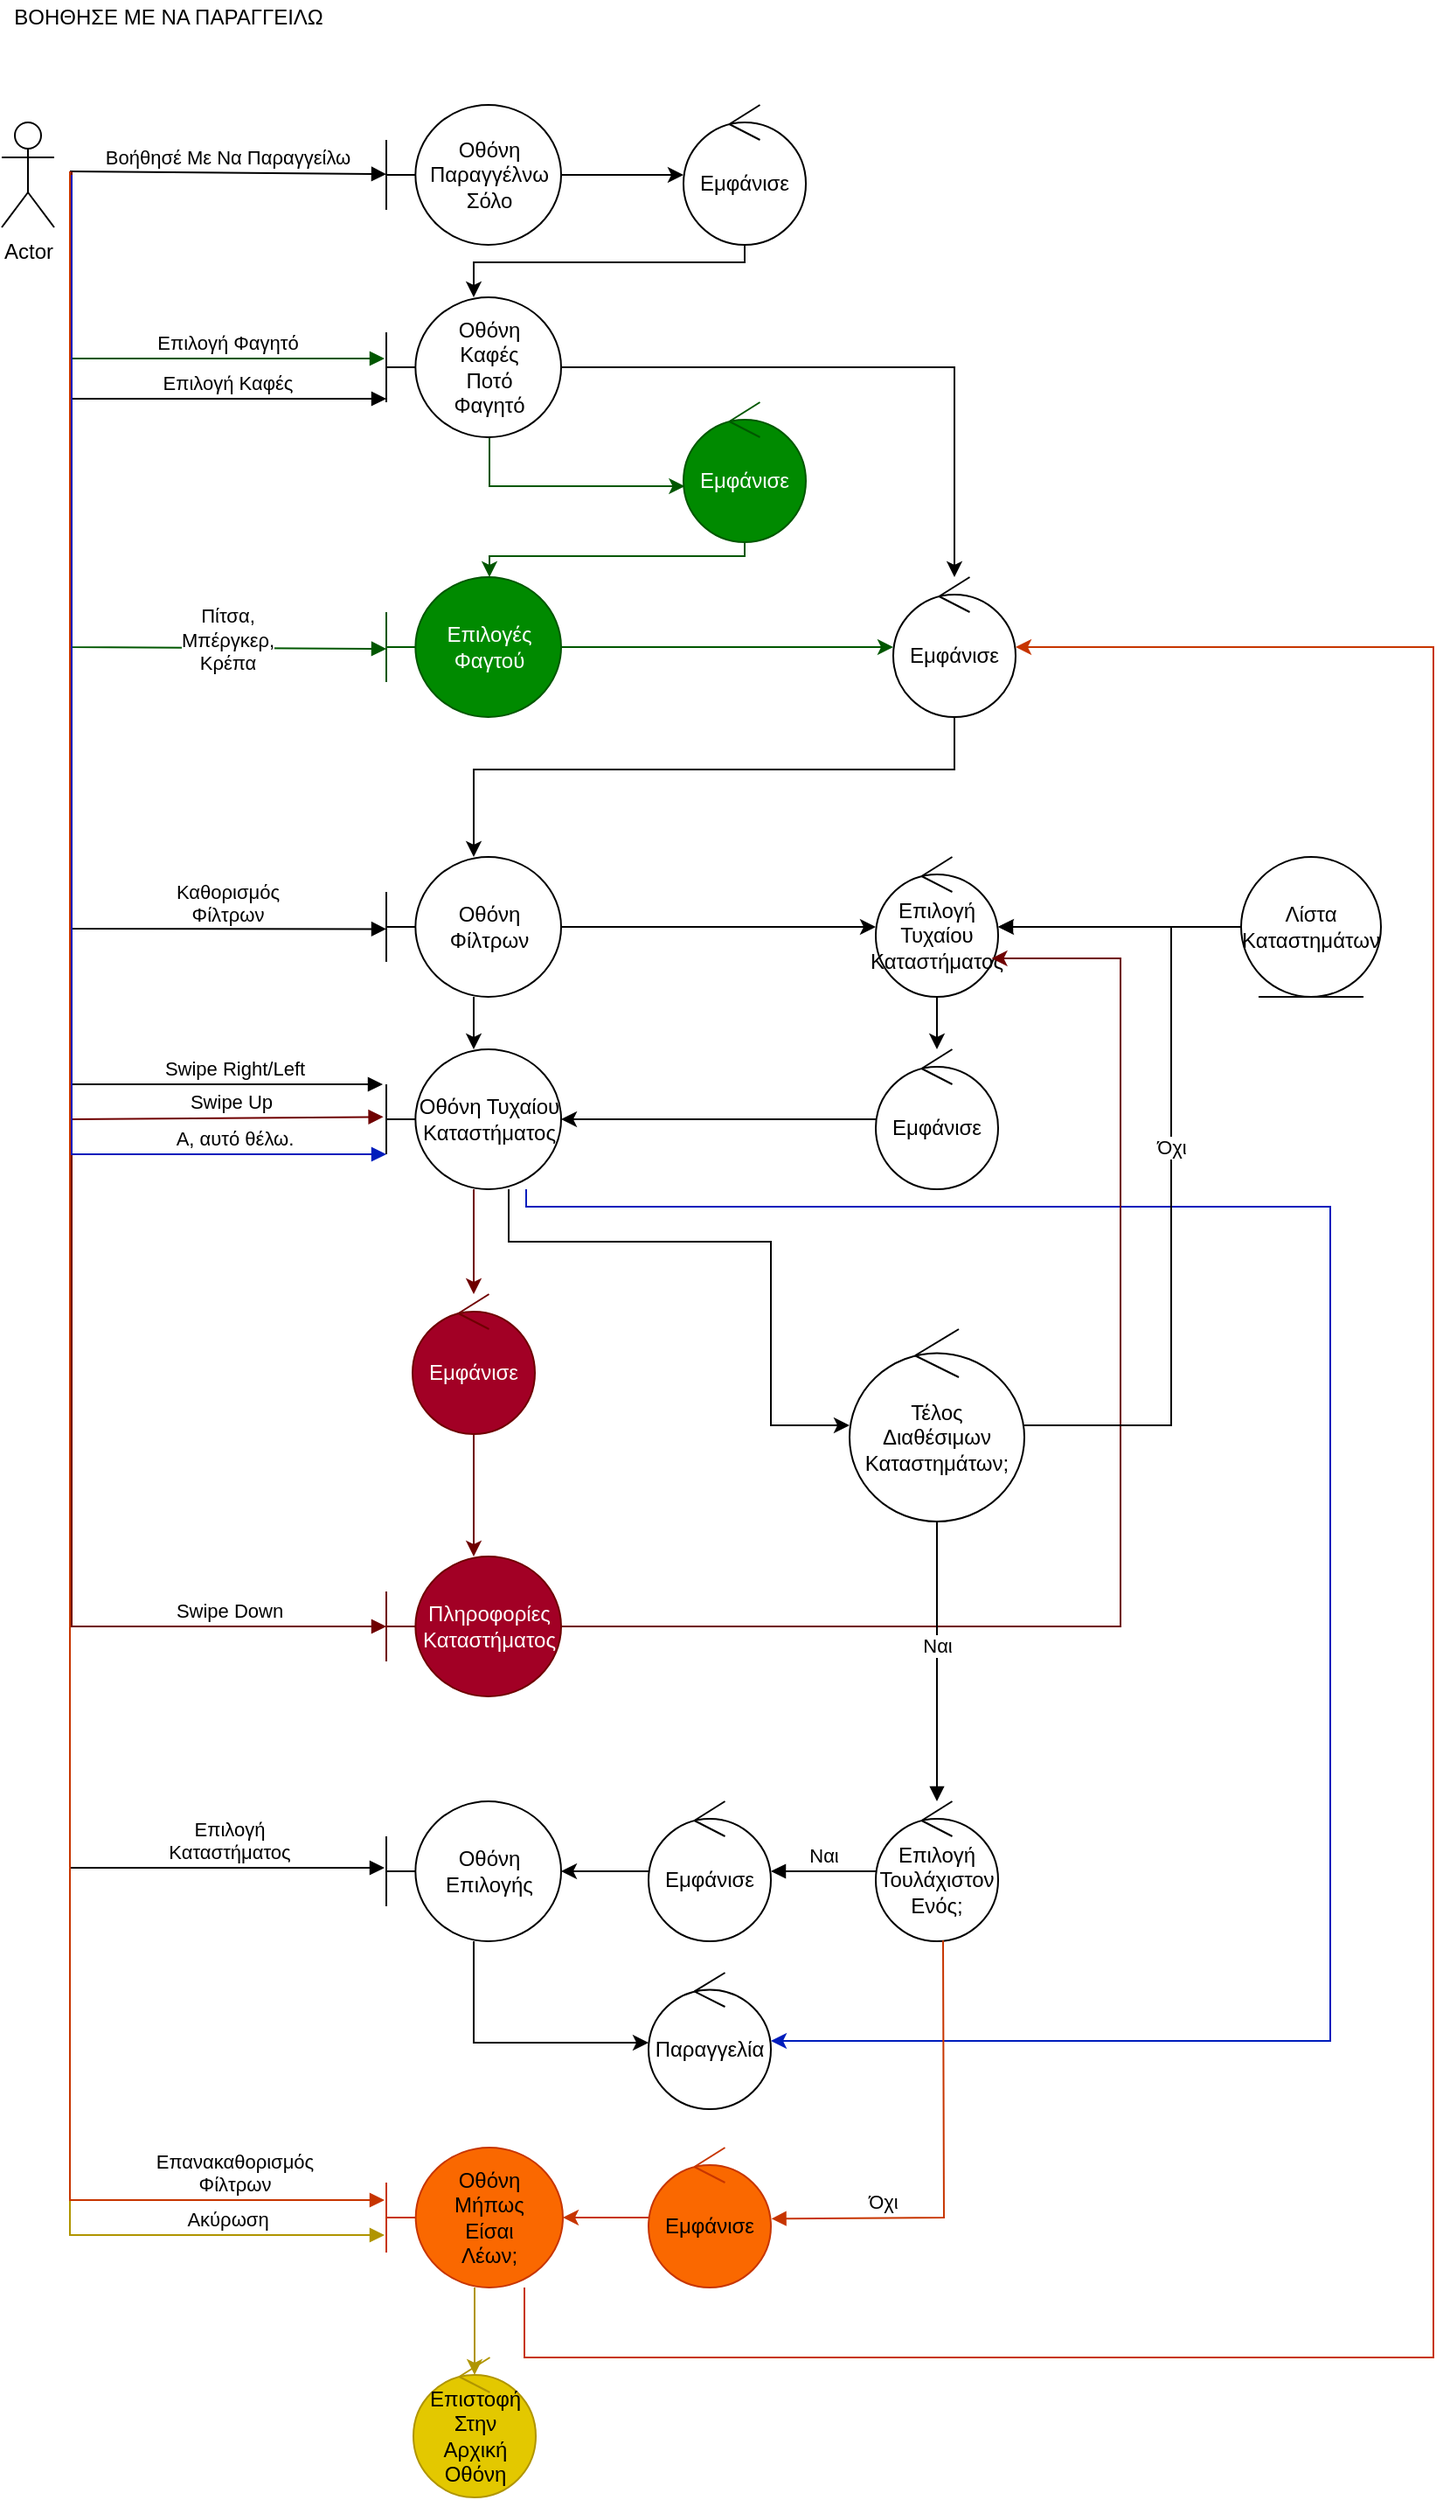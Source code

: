 <mxfile version="17.5.0"><diagram id="_NEF_zK0TXl3RWh3A6Ux" name="Page-1"><mxGraphModel dx="1185" dy="638" grid="1" gridSize="10" guides="1" tooltips="1" connect="1" arrows="1" fold="1" page="1" pageScale="1" pageWidth="850" pageHeight="1100" math="0" shadow="0"><root><mxCell id="0"/><mxCell id="1" parent="0"/><mxCell id="VGltN-xVdtFaa_U-IgUX-1" value="Actor" style="shape=umlActor;verticalLabelPosition=bottom;verticalAlign=top;html=1;" vertex="1" parent="1"><mxGeometry x="360" y="170" width="30" height="60" as="geometry"/></mxCell><mxCell id="VGltN-xVdtFaa_U-IgUX-2" style="edgeStyle=orthogonalEdgeStyle;rounded=0;orthogonalLoop=1;jettySize=auto;html=1;" edge="1" parent="1" source="VGltN-xVdtFaa_U-IgUX-3" target="VGltN-xVdtFaa_U-IgUX-35"><mxGeometry relative="1" as="geometry"/></mxCell><mxCell id="VGltN-xVdtFaa_U-IgUX-3" value="Οθόνη Παραγγέλνω&lt;br&gt;Σόλο" style="shape=umlBoundary;whiteSpace=wrap;html=1;" vertex="1" parent="1"><mxGeometry x="580" y="160" width="100" height="80" as="geometry"/></mxCell><mxCell id="VGltN-xVdtFaa_U-IgUX-4" value="Βοήθησέ Με Να Παραγγείλω" style="html=1;verticalAlign=bottom;endArrow=block;rounded=0;" edge="1" parent="1" target="VGltN-xVdtFaa_U-IgUX-3"><mxGeometry width="80" relative="1" as="geometry"><mxPoint x="399" y="198" as="sourcePoint"/><mxPoint x="510" y="199.5" as="targetPoint"/></mxGeometry></mxCell><mxCell id="VGltN-xVdtFaa_U-IgUX-5" style="edgeStyle=orthogonalEdgeStyle;rounded=0;orthogonalLoop=1;jettySize=auto;html=1;" edge="1" parent="1" source="VGltN-xVdtFaa_U-IgUX-7" target="VGltN-xVdtFaa_U-IgUX-32"><mxGeometry relative="1" as="geometry"/></mxCell><mxCell id="VGltN-xVdtFaa_U-IgUX-6" style="edgeStyle=orthogonalEdgeStyle;rounded=0;orthogonalLoop=1;jettySize=auto;html=1;fillColor=#008a00;strokeColor=#005700;" edge="1" parent="1" source="VGltN-xVdtFaa_U-IgUX-7" target="VGltN-xVdtFaa_U-IgUX-27"><mxGeometry relative="1" as="geometry"><Array as="points"><mxPoint x="639" y="378"/></Array></mxGeometry></mxCell><mxCell id="VGltN-xVdtFaa_U-IgUX-7" value="Οθόνη&lt;br&gt;Καφές&lt;br&gt;Ποτό&lt;br&gt;Φαγητό" style="shape=umlBoundary;whiteSpace=wrap;html=1;" vertex="1" parent="1"><mxGeometry x="580" y="270" width="100" height="80" as="geometry"/></mxCell><mxCell id="VGltN-xVdtFaa_U-IgUX-8" value="Επιλογή Καφές" style="html=1;verticalAlign=bottom;endArrow=block;rounded=0;entryX=0;entryY=0.725;entryDx=0;entryDy=0;entryPerimeter=0;" edge="1" parent="1" target="VGltN-xVdtFaa_U-IgUX-7"><mxGeometry x="0.409" width="80" relative="1" as="geometry"><mxPoint x="400" y="200" as="sourcePoint"/><mxPoint x="570" y="340" as="targetPoint"/><Array as="points"><mxPoint x="400" y="328"/></Array><mxPoint as="offset"/></mxGeometry></mxCell><mxCell id="VGltN-xVdtFaa_U-IgUX-9" value="" style="edgeStyle=orthogonalEdgeStyle;rounded=0;orthogonalLoop=1;jettySize=auto;html=1;" edge="1" parent="1" source="VGltN-xVdtFaa_U-IgUX-11" target="VGltN-xVdtFaa_U-IgUX-15"><mxGeometry relative="1" as="geometry"/></mxCell><mxCell id="VGltN-xVdtFaa_U-IgUX-10" style="edgeStyle=orthogonalEdgeStyle;rounded=0;orthogonalLoop=1;jettySize=auto;html=1;" edge="1" parent="1" source="VGltN-xVdtFaa_U-IgUX-11" target="VGltN-xVdtFaa_U-IgUX-19"><mxGeometry relative="1" as="geometry"/></mxCell><mxCell id="VGltN-xVdtFaa_U-IgUX-11" value="Οθόνη&lt;br&gt;Φίλτρων" style="shape=umlBoundary;whiteSpace=wrap;html=1;" vertex="1" parent="1"><mxGeometry x="580" y="590" width="100" height="80" as="geometry"/></mxCell><mxCell id="VGltN-xVdtFaa_U-IgUX-12" value="Καθορισμός&lt;br&gt;Φίλτρων" style="html=1;verticalAlign=bottom;endArrow=block;rounded=0;entryX=0;entryY=0.515;entryDx=0;entryDy=0;entryPerimeter=0;" edge="1" parent="1" target="VGltN-xVdtFaa_U-IgUX-11"><mxGeometry x="0.702" y="-1" width="80" relative="1" as="geometry"><mxPoint x="400" y="200" as="sourcePoint"/><mxPoint x="580" y="620" as="targetPoint"/><Array as="points"><mxPoint x="400" y="631"/></Array><mxPoint as="offset"/></mxGeometry></mxCell><mxCell id="VGltN-xVdtFaa_U-IgUX-13" value="" style="edgeStyle=orthogonalEdgeStyle;rounded=0;orthogonalLoop=1;jettySize=auto;html=1;fillColor=#a20025;strokeColor=#6F0000;" edge="1" parent="1" source="VGltN-xVdtFaa_U-IgUX-15" target="VGltN-xVdtFaa_U-IgUX-38"><mxGeometry relative="1" as="geometry"/></mxCell><mxCell id="VGltN-xVdtFaa_U-IgUX-14" style="edgeStyle=orthogonalEdgeStyle;rounded=0;orthogonalLoop=1;jettySize=auto;html=1;" edge="1" parent="1" source="VGltN-xVdtFaa_U-IgUX-15" target="VGltN-xVdtFaa_U-IgUX-25"><mxGeometry relative="1" as="geometry"><mxPoint x="680" y="970" as="targetPoint"/><Array as="points"><mxPoint x="650" y="810"/><mxPoint x="800" y="810"/><mxPoint x="800" y="915"/></Array></mxGeometry></mxCell><mxCell id="VGltN-xVdtFaa_U-IgUX-61" style="edgeStyle=orthogonalEdgeStyle;rounded=0;orthogonalLoop=1;jettySize=auto;html=1;fillColor=#0050ef;strokeColor=#001DBC;" edge="1" parent="1" source="VGltN-xVdtFaa_U-IgUX-15" target="VGltN-xVdtFaa_U-IgUX-59"><mxGeometry relative="1" as="geometry"><Array as="points"><mxPoint x="660" y="790"/><mxPoint x="1120" y="790"/><mxPoint x="1120" y="1267"/></Array></mxGeometry></mxCell><mxCell id="VGltN-xVdtFaa_U-IgUX-15" value="Οθόνη Τυχαίου&lt;br&gt;Καταστήματος" style="shape=umlBoundary;whiteSpace=wrap;html=1;" vertex="1" parent="1"><mxGeometry x="580" y="700" width="100" height="80" as="geometry"/></mxCell><mxCell id="VGltN-xVdtFaa_U-IgUX-16" style="edgeStyle=orthogonalEdgeStyle;rounded=0;orthogonalLoop=1;jettySize=auto;html=1;" edge="1" parent="1" source="VGltN-xVdtFaa_U-IgUX-17" target="VGltN-xVdtFaa_U-IgUX-15"><mxGeometry relative="1" as="geometry"/></mxCell><mxCell id="VGltN-xVdtFaa_U-IgUX-17" value="Εμφάνισε" style="ellipse;shape=umlControl;whiteSpace=wrap;html=1;" vertex="1" parent="1"><mxGeometry x="860" y="700" width="70" height="80" as="geometry"/></mxCell><mxCell id="VGltN-xVdtFaa_U-IgUX-18" style="edgeStyle=orthogonalEdgeStyle;rounded=0;orthogonalLoop=1;jettySize=auto;html=1;" edge="1" parent="1" source="VGltN-xVdtFaa_U-IgUX-19" target="VGltN-xVdtFaa_U-IgUX-17"><mxGeometry relative="1" as="geometry"/></mxCell><mxCell id="VGltN-xVdtFaa_U-IgUX-19" value="Επιλογή&lt;br&gt;Τυχαίου&lt;br&gt;Καταστήματος" style="ellipse;shape=umlControl;whiteSpace=wrap;html=1;" vertex="1" parent="1"><mxGeometry x="860" y="590" width="70" height="80" as="geometry"/></mxCell><mxCell id="VGltN-xVdtFaa_U-IgUX-20" style="edgeStyle=orthogonalEdgeStyle;rounded=0;orthogonalLoop=1;jettySize=auto;html=1;" edge="1" parent="1" source="VGltN-xVdtFaa_U-IgUX-21" target="VGltN-xVdtFaa_U-IgUX-19"><mxGeometry relative="1" as="geometry"><Array as="points"><mxPoint x="979" y="630"/><mxPoint x="979" y="630"/></Array></mxGeometry></mxCell><mxCell id="VGltN-xVdtFaa_U-IgUX-21" value="Λίστα&lt;br&gt;Καταστημάτων" style="ellipse;shape=umlEntity;whiteSpace=wrap;html=1;" vertex="1" parent="1"><mxGeometry x="1069" y="590" width="80" height="80" as="geometry"/></mxCell><mxCell id="VGltN-xVdtFaa_U-IgUX-22" value="Swipe Right/Left" style="html=1;verticalAlign=bottom;endArrow=block;rounded=0;" edge="1" parent="1"><mxGeometry x="0.756" width="80" relative="1" as="geometry"><mxPoint x="400" y="200" as="sourcePoint"/><mxPoint x="578" y="720" as="targetPoint"/><Array as="points"><mxPoint x="400" y="720"/></Array><mxPoint as="offset"/></mxGeometry></mxCell><mxCell id="VGltN-xVdtFaa_U-IgUX-23" style="edgeStyle=orthogonalEdgeStyle;rounded=0;orthogonalLoop=1;jettySize=auto;html=1;fillColor=#a20025;strokeColor=#6F0000;" edge="1" parent="1" source="VGltN-xVdtFaa_U-IgUX-24" target="VGltN-xVdtFaa_U-IgUX-19"><mxGeometry relative="1" as="geometry"><mxPoint x="990" y="880" as="targetPoint"/><Array as="points"><mxPoint x="1000" y="1030"/><mxPoint x="1000" y="648"/></Array></mxGeometry></mxCell><mxCell id="VGltN-xVdtFaa_U-IgUX-24" value="Πληροφορίες&lt;br&gt;Καταστήματος" style="shape=umlBoundary;whiteSpace=wrap;html=1;fillColor=#a20025;fontColor=#ffffff;strokeColor=#6F0000;" vertex="1" parent="1"><mxGeometry x="580" y="990" width="100" height="80" as="geometry"/></mxCell><mxCell id="VGltN-xVdtFaa_U-IgUX-25" value="Τέλος&lt;br&gt;Διαθέσιμων&lt;br&gt;Καταστημάτων;" style="ellipse;shape=umlControl;whiteSpace=wrap;html=1;" vertex="1" parent="1"><mxGeometry x="845" y="860" width="100" height="110" as="geometry"/></mxCell><mxCell id="VGltN-xVdtFaa_U-IgUX-26" style="edgeStyle=orthogonalEdgeStyle;rounded=0;orthogonalLoop=1;jettySize=auto;html=1;fillColor=#008a00;strokeColor=#005700;" edge="1" parent="1" source="VGltN-xVdtFaa_U-IgUX-27" target="VGltN-xVdtFaa_U-IgUX-29"><mxGeometry relative="1" as="geometry"><Array as="points"><mxPoint x="785" y="418"/><mxPoint x="639" y="418"/></Array></mxGeometry></mxCell><mxCell id="VGltN-xVdtFaa_U-IgUX-27" value="Εμφάνισε" style="ellipse;shape=umlControl;whiteSpace=wrap;html=1;fillColor=#008a00;fontColor=#ffffff;strokeColor=#005700;" vertex="1" parent="1"><mxGeometry x="750" y="330" width="70" height="80" as="geometry"/></mxCell><mxCell id="VGltN-xVdtFaa_U-IgUX-28" style="edgeStyle=orthogonalEdgeStyle;rounded=0;orthogonalLoop=1;jettySize=auto;html=1;fillColor=#008a00;strokeColor=#005700;" edge="1" parent="1" source="VGltN-xVdtFaa_U-IgUX-29" target="VGltN-xVdtFaa_U-IgUX-32"><mxGeometry relative="1" as="geometry"/></mxCell><mxCell id="VGltN-xVdtFaa_U-IgUX-29" value="Επιλογές&lt;br&gt;Φαγτού" style="shape=umlBoundary;whiteSpace=wrap;html=1;fillColor=#008a00;fontColor=#ffffff;strokeColor=#005700;" vertex="1" parent="1"><mxGeometry x="580" y="430" width="100" height="80" as="geometry"/></mxCell><mxCell id="VGltN-xVdtFaa_U-IgUX-30" value="Επιλογή Φαγητό" style="html=1;verticalAlign=bottom;endArrow=block;rounded=0;fillColor=#008a00;strokeColor=#005700;" edge="1" parent="1"><mxGeometry x="0.366" width="80" relative="1" as="geometry"><mxPoint x="400" y="200" as="sourcePoint"/><mxPoint x="579" y="305" as="targetPoint"/><Array as="points"><mxPoint x="400" y="305"/></Array><mxPoint as="offset"/></mxGeometry></mxCell><mxCell id="VGltN-xVdtFaa_U-IgUX-31" style="edgeStyle=orthogonalEdgeStyle;rounded=0;orthogonalLoop=1;jettySize=auto;html=1;" edge="1" parent="1" source="VGltN-xVdtFaa_U-IgUX-32" target="VGltN-xVdtFaa_U-IgUX-11"><mxGeometry relative="1" as="geometry"><Array as="points"><mxPoint x="905" y="540"/><mxPoint x="630" y="540"/></Array></mxGeometry></mxCell><mxCell id="VGltN-xVdtFaa_U-IgUX-32" value="Εμφάνισε" style="ellipse;shape=umlControl;whiteSpace=wrap;html=1;" vertex="1" parent="1"><mxGeometry x="870" y="430" width="70" height="80" as="geometry"/></mxCell><mxCell id="VGltN-xVdtFaa_U-IgUX-33" value="Πίτσα, &lt;br&gt;Μπέργκερ, &lt;br&gt;Κρέπα" style="html=1;verticalAlign=bottom;endArrow=block;rounded=0;entryX=0;entryY=0.513;entryDx=0;entryDy=0;entryPerimeter=0;fillColor=#008a00;strokeColor=#005700;" edge="1" parent="1" target="VGltN-xVdtFaa_U-IgUX-29"><mxGeometry x="0.596" y="-17" width="80" relative="1" as="geometry"><mxPoint x="400" y="200" as="sourcePoint"/><mxPoint x="900" y="390" as="targetPoint"/><Array as="points"><mxPoint x="400" y="470"/></Array><mxPoint as="offset"/></mxGeometry></mxCell><mxCell id="VGltN-xVdtFaa_U-IgUX-34" style="edgeStyle=orthogonalEdgeStyle;rounded=0;orthogonalLoop=1;jettySize=auto;html=1;" edge="1" parent="1" source="VGltN-xVdtFaa_U-IgUX-35" target="VGltN-xVdtFaa_U-IgUX-7"><mxGeometry relative="1" as="geometry"><mxPoint x="770" y="310" as="targetPoint"/><Array as="points"><mxPoint x="785" y="250"/><mxPoint x="630" y="250"/></Array></mxGeometry></mxCell><mxCell id="VGltN-xVdtFaa_U-IgUX-35" value="Εμφάνισε" style="ellipse;shape=umlControl;whiteSpace=wrap;html=1;" vertex="1" parent="1"><mxGeometry x="750" y="160" width="70" height="80" as="geometry"/></mxCell><mxCell id="VGltN-xVdtFaa_U-IgUX-36" value="Swipe Up" style="html=1;verticalAlign=bottom;endArrow=block;rounded=0;fillColor=#a20025;strokeColor=#6F0000;entryX=-0.017;entryY=0.483;entryDx=0;entryDy=0;entryPerimeter=0;" edge="1" parent="1" target="VGltN-xVdtFaa_U-IgUX-15"><mxGeometry x="0.759" width="80" relative="1" as="geometry"><mxPoint x="400" y="200" as="sourcePoint"/><mxPoint x="580" y="754" as="targetPoint"/><Array as="points"><mxPoint x="400" y="740"/></Array><mxPoint as="offset"/></mxGeometry></mxCell><mxCell id="VGltN-xVdtFaa_U-IgUX-37" value="" style="edgeStyle=orthogonalEdgeStyle;rounded=0;orthogonalLoop=1;jettySize=auto;html=1;fillColor=#a20025;strokeColor=#6F0000;" edge="1" parent="1" source="VGltN-xVdtFaa_U-IgUX-38" target="VGltN-xVdtFaa_U-IgUX-24"><mxGeometry relative="1" as="geometry"><Array as="points"><mxPoint x="630" y="840"/><mxPoint x="630" y="840"/></Array></mxGeometry></mxCell><mxCell id="VGltN-xVdtFaa_U-IgUX-38" value="Εμφάνισε" style="ellipse;shape=umlControl;whiteSpace=wrap;html=1;fillColor=#a20025;fontColor=#ffffff;strokeColor=#6F0000;" vertex="1" parent="1"><mxGeometry x="595" y="840" width="70" height="80" as="geometry"/></mxCell><mxCell id="VGltN-xVdtFaa_U-IgUX-39" value="Swipe Down" style="html=1;verticalAlign=bottom;endArrow=block;rounded=0;fillColor=#a20025;strokeColor=#6F0000;" edge="1" parent="1"><mxGeometry x="0.822" width="80" relative="1" as="geometry"><mxPoint x="400" y="198" as="sourcePoint"/><mxPoint x="580" y="1030" as="targetPoint"/><Array as="points"><mxPoint x="400" y="1030"/></Array><mxPoint as="offset"/></mxGeometry></mxCell><mxCell id="VGltN-xVdtFaa_U-IgUX-40" value="ΒΟΗΘΗΣΕ ΜΕ ΝΑ ΠΑΡΑΓΓΕΙΛΩ" style="text;html=1;align=center;verticalAlign=middle;resizable=0;points=[];autosize=1;strokeColor=none;fillColor=none;" vertex="1" parent="1"><mxGeometry x="360" y="100" width="190" height="20" as="geometry"/></mxCell><mxCell id="VGltN-xVdtFaa_U-IgUX-41" value="Ναι" style="html=1;verticalAlign=bottom;endArrow=block;rounded=0;" edge="1" parent="1" source="VGltN-xVdtFaa_U-IgUX-25" target="VGltN-xVdtFaa_U-IgUX-46"><mxGeometry width="80" relative="1" as="geometry"><mxPoint x="945" y="920" as="sourcePoint"/><mxPoint x="895" y="1090" as="targetPoint"/></mxGeometry></mxCell><mxCell id="VGltN-xVdtFaa_U-IgUX-42" style="edgeStyle=orthogonalEdgeStyle;rounded=0;orthogonalLoop=1;jettySize=auto;html=1;" edge="1" parent="1" source="VGltN-xVdtFaa_U-IgUX-43" target="VGltN-xVdtFaa_U-IgUX-45"><mxGeometry relative="1" as="geometry"/></mxCell><mxCell id="VGltN-xVdtFaa_U-IgUX-43" value="Εμφάνισε" style="ellipse;shape=umlControl;whiteSpace=wrap;html=1;" vertex="1" parent="1"><mxGeometry x="730" y="1130" width="70" height="80" as="geometry"/></mxCell><mxCell id="VGltN-xVdtFaa_U-IgUX-44" style="edgeStyle=orthogonalEdgeStyle;rounded=0;orthogonalLoop=1;jettySize=auto;html=1;" edge="1" parent="1" source="VGltN-xVdtFaa_U-IgUX-45" target="VGltN-xVdtFaa_U-IgUX-59"><mxGeometry relative="1" as="geometry"><Array as="points"><mxPoint x="630" y="1268"/></Array></mxGeometry></mxCell><mxCell id="VGltN-xVdtFaa_U-IgUX-45" value="Οθόνη&lt;br&gt;Επιλογής" style="shape=umlBoundary;whiteSpace=wrap;html=1;" vertex="1" parent="1"><mxGeometry x="580" y="1130" width="100" height="80" as="geometry"/></mxCell><mxCell id="VGltN-xVdtFaa_U-IgUX-46" value="Επιλογή&lt;br&gt;Τουλάχιστον&lt;br&gt;Ενός;" style="ellipse;shape=umlControl;whiteSpace=wrap;html=1;" vertex="1" parent="1"><mxGeometry x="860" y="1130" width="70" height="80" as="geometry"/></mxCell><mxCell id="VGltN-xVdtFaa_U-IgUX-47" value="Επιλογή&lt;br&gt;Καταστήματος" style="html=1;verticalAlign=bottom;endArrow=block;rounded=0;" edge="1" parent="1"><mxGeometry x="0.844" width="80" relative="1" as="geometry"><mxPoint x="399" y="198" as="sourcePoint"/><mxPoint x="579" y="1168" as="targetPoint"/><Array as="points"><mxPoint x="399" y="1168"/></Array><mxPoint as="offset"/></mxGeometry></mxCell><mxCell id="VGltN-xVdtFaa_U-IgUX-48" value="Ναι" style="html=1;verticalAlign=bottom;endArrow=block;rounded=0;" edge="1" parent="1" source="VGltN-xVdtFaa_U-IgUX-46" target="VGltN-xVdtFaa_U-IgUX-43"><mxGeometry width="80" relative="1" as="geometry"><mxPoint x="779" y="1118" as="sourcePoint"/><mxPoint x="859" y="1118" as="targetPoint"/></mxGeometry></mxCell><mxCell id="VGltN-xVdtFaa_U-IgUX-49" value="Όχι" style="html=1;verticalAlign=bottom;endArrow=block;rounded=0;" edge="1" parent="1" source="VGltN-xVdtFaa_U-IgUX-25" target="VGltN-xVdtFaa_U-IgUX-19"><mxGeometry width="80" relative="1" as="geometry"><mxPoint x="949" y="748" as="sourcePoint"/><mxPoint x="1029" y="748" as="targetPoint"/><Array as="points"><mxPoint x="1029" y="915"/><mxPoint x="1029" y="630"/></Array></mxGeometry></mxCell><mxCell id="VGltN-xVdtFaa_U-IgUX-50" value="Όχι" style="html=1;verticalAlign=bottom;endArrow=block;rounded=0;exitX=0.55;exitY=0.995;exitDx=0;exitDy=0;exitPerimeter=0;entryX=1.004;entryY=0.508;entryDx=0;entryDy=0;entryPerimeter=0;fillColor=#fa6800;strokeColor=#C73500;" edge="1" parent="1" source="VGltN-xVdtFaa_U-IgUX-46" target="VGltN-xVdtFaa_U-IgUX-52"><mxGeometry x="0.506" width="80" relative="1" as="geometry"><mxPoint x="709" y="1338" as="sourcePoint"/><mxPoint x="899" y="1348" as="targetPoint"/><Array as="points"><mxPoint x="899" y="1368"/></Array><mxPoint as="offset"/></mxGeometry></mxCell><mxCell id="VGltN-xVdtFaa_U-IgUX-51" style="edgeStyle=orthogonalEdgeStyle;rounded=0;orthogonalLoop=1;jettySize=auto;html=1;fillColor=#fa6800;strokeColor=#C73500;" edge="1" parent="1" source="VGltN-xVdtFaa_U-IgUX-52" target="VGltN-xVdtFaa_U-IgUX-55"><mxGeometry relative="1" as="geometry"/></mxCell><mxCell id="VGltN-xVdtFaa_U-IgUX-52" value="Εμφάνισε" style="ellipse;shape=umlControl;whiteSpace=wrap;html=1;fillColor=#fa6800;fontColor=#000000;strokeColor=#C73500;" vertex="1" parent="1"><mxGeometry x="730" y="1328" width="70" height="80" as="geometry"/></mxCell><mxCell id="VGltN-xVdtFaa_U-IgUX-53" style="edgeStyle=orthogonalEdgeStyle;rounded=0;orthogonalLoop=1;jettySize=auto;html=1;fillColor=#fa6800;strokeColor=#C73500;" edge="1" parent="1" source="VGltN-xVdtFaa_U-IgUX-55" target="VGltN-xVdtFaa_U-IgUX-32"><mxGeometry relative="1" as="geometry"><Array as="points"><mxPoint x="659" y="1448"/><mxPoint x="1179" y="1448"/><mxPoint x="1179" y="470"/></Array></mxGeometry></mxCell><mxCell id="VGltN-xVdtFaa_U-IgUX-54" style="edgeStyle=orthogonalEdgeStyle;rounded=0;orthogonalLoop=1;jettySize=auto;html=1;fillColor=#e3c800;strokeColor=#B09500;" edge="1" parent="1" source="VGltN-xVdtFaa_U-IgUX-55"><mxGeometry relative="1" as="geometry"><mxPoint x="630.5" y="1458" as="targetPoint"/></mxGeometry></mxCell><mxCell id="VGltN-xVdtFaa_U-IgUX-55" value="Οθόνη&lt;br&gt;Μήπως&lt;br&gt;Είσαι&lt;br&gt;Λέων;" style="shape=umlBoundary;whiteSpace=wrap;html=1;direction=east;fillColor=#fa6800;fontColor=#000000;strokeColor=#C73500;" vertex="1" parent="1"><mxGeometry x="580" y="1328" width="101" height="80" as="geometry"/></mxCell><mxCell id="VGltN-xVdtFaa_U-IgUX-56" value="Ακύρωση" style="html=1;verticalAlign=bottom;endArrow=block;rounded=0;fillColor=#e3c800;strokeColor=#B09500;" edge="1" parent="1"><mxGeometry x="0.868" width="80" relative="1" as="geometry"><mxPoint x="399" y="198" as="sourcePoint"/><mxPoint x="579" y="1378" as="targetPoint"/><Array as="points"><mxPoint x="399" y="1378"/></Array><mxPoint as="offset"/></mxGeometry></mxCell><mxCell id="VGltN-xVdtFaa_U-IgUX-57" value="Επανακαθορισμός&lt;br&gt;Φίλτρων" style="html=1;verticalAlign=bottom;endArrow=block;rounded=0;fillColor=#fa6800;strokeColor=#C73500;" edge="1" parent="1"><mxGeometry x="0.87" width="80" relative="1" as="geometry"><mxPoint x="399" y="198" as="sourcePoint"/><mxPoint x="579" y="1358" as="targetPoint"/><Array as="points"><mxPoint x="399" y="1358"/></Array><mxPoint x="1" as="offset"/></mxGeometry></mxCell><mxCell id="VGltN-xVdtFaa_U-IgUX-58" value="Επιστοφή&lt;br&gt;Στην&lt;br&gt;Αρχική&lt;br&gt;Οθόνη" style="ellipse;shape=umlControl;whiteSpace=wrap;html=1;fillColor=#e3c800;fontColor=#000000;strokeColor=#B09500;" vertex="1" parent="1"><mxGeometry x="595.5" y="1448" width="70" height="80" as="geometry"/></mxCell><mxCell id="VGltN-xVdtFaa_U-IgUX-59" value="Παραγγελία" style="ellipse;shape=umlControl;whiteSpace=wrap;html=1;" vertex="1" parent="1"><mxGeometry x="730" y="1228" width="70" height="78" as="geometry"/></mxCell><mxCell id="VGltN-xVdtFaa_U-IgUX-60" value="Α, αυτό θέλω." style="html=1;verticalAlign=bottom;endArrow=block;rounded=0;fillColor=#0050ef;strokeColor=#001DBC;" edge="1" parent="1"><mxGeometry x="0.765" width="80" relative="1" as="geometry"><mxPoint x="400" y="200" as="sourcePoint"/><mxPoint x="580" y="760" as="targetPoint"/><Array as="points"><mxPoint x="400" y="760"/></Array><mxPoint as="offset"/></mxGeometry></mxCell></root></mxGraphModel></diagram></mxfile>